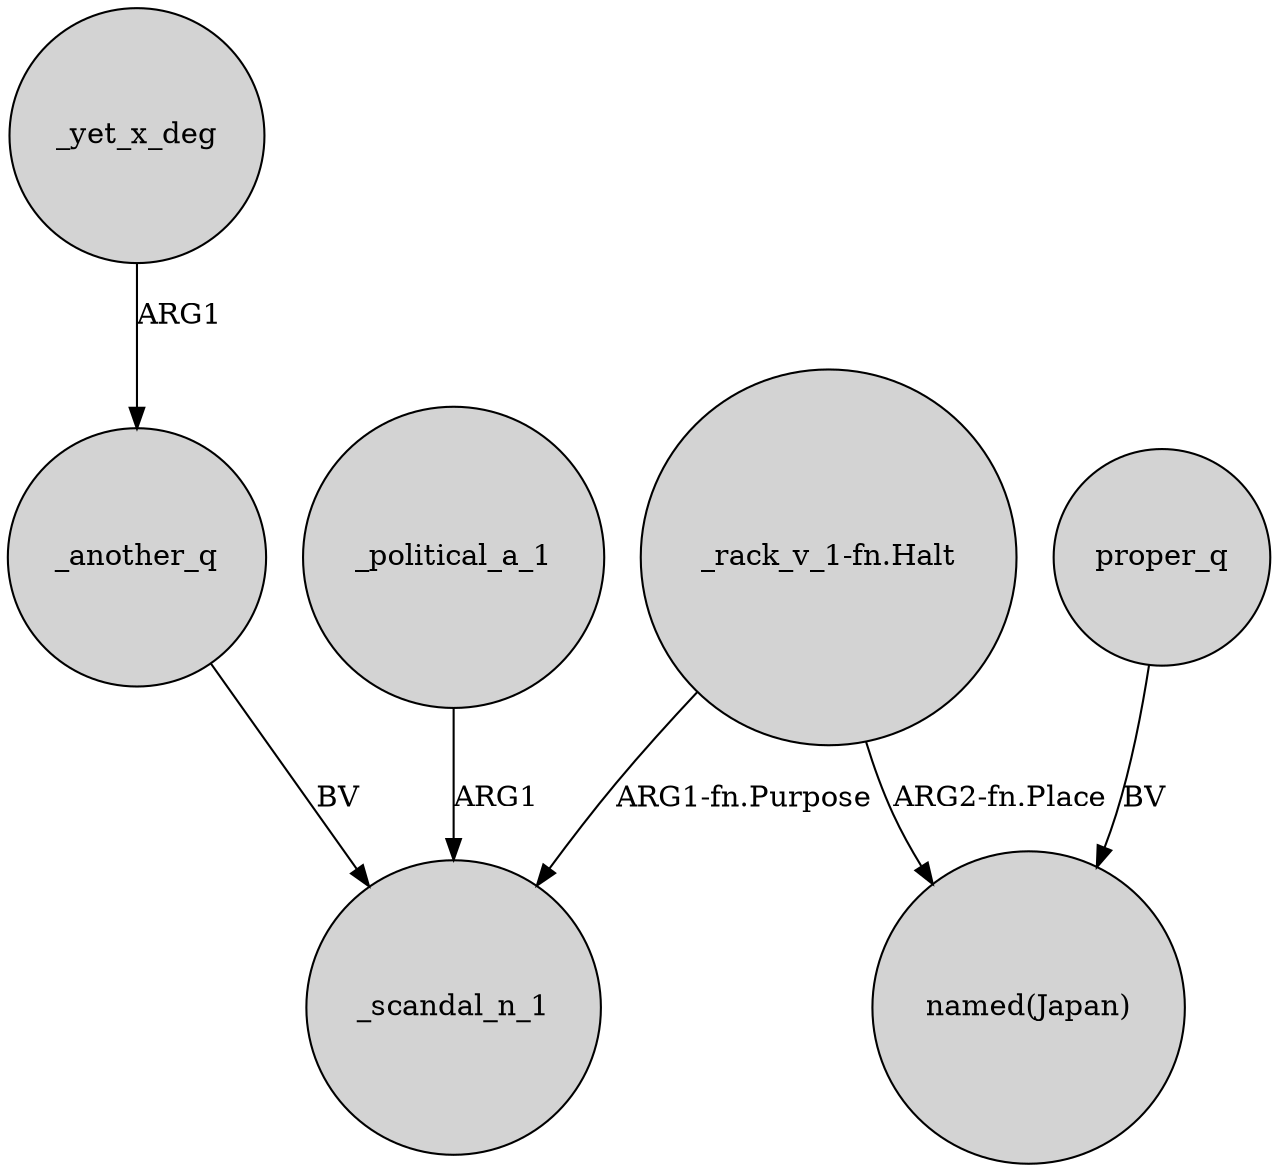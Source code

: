 digraph {
	node [shape=circle style=filled]
	_yet_x_deg -> _another_q [label=ARG1]
	"_rack_v_1-fn.Halt" -> "named(Japan)" [label="ARG2-fn.Place"]
	proper_q -> "named(Japan)" [label=BV]
	"_rack_v_1-fn.Halt" -> _scandal_n_1 [label="ARG1-fn.Purpose"]
	_political_a_1 -> _scandal_n_1 [label=ARG1]
	_another_q -> _scandal_n_1 [label=BV]
}
